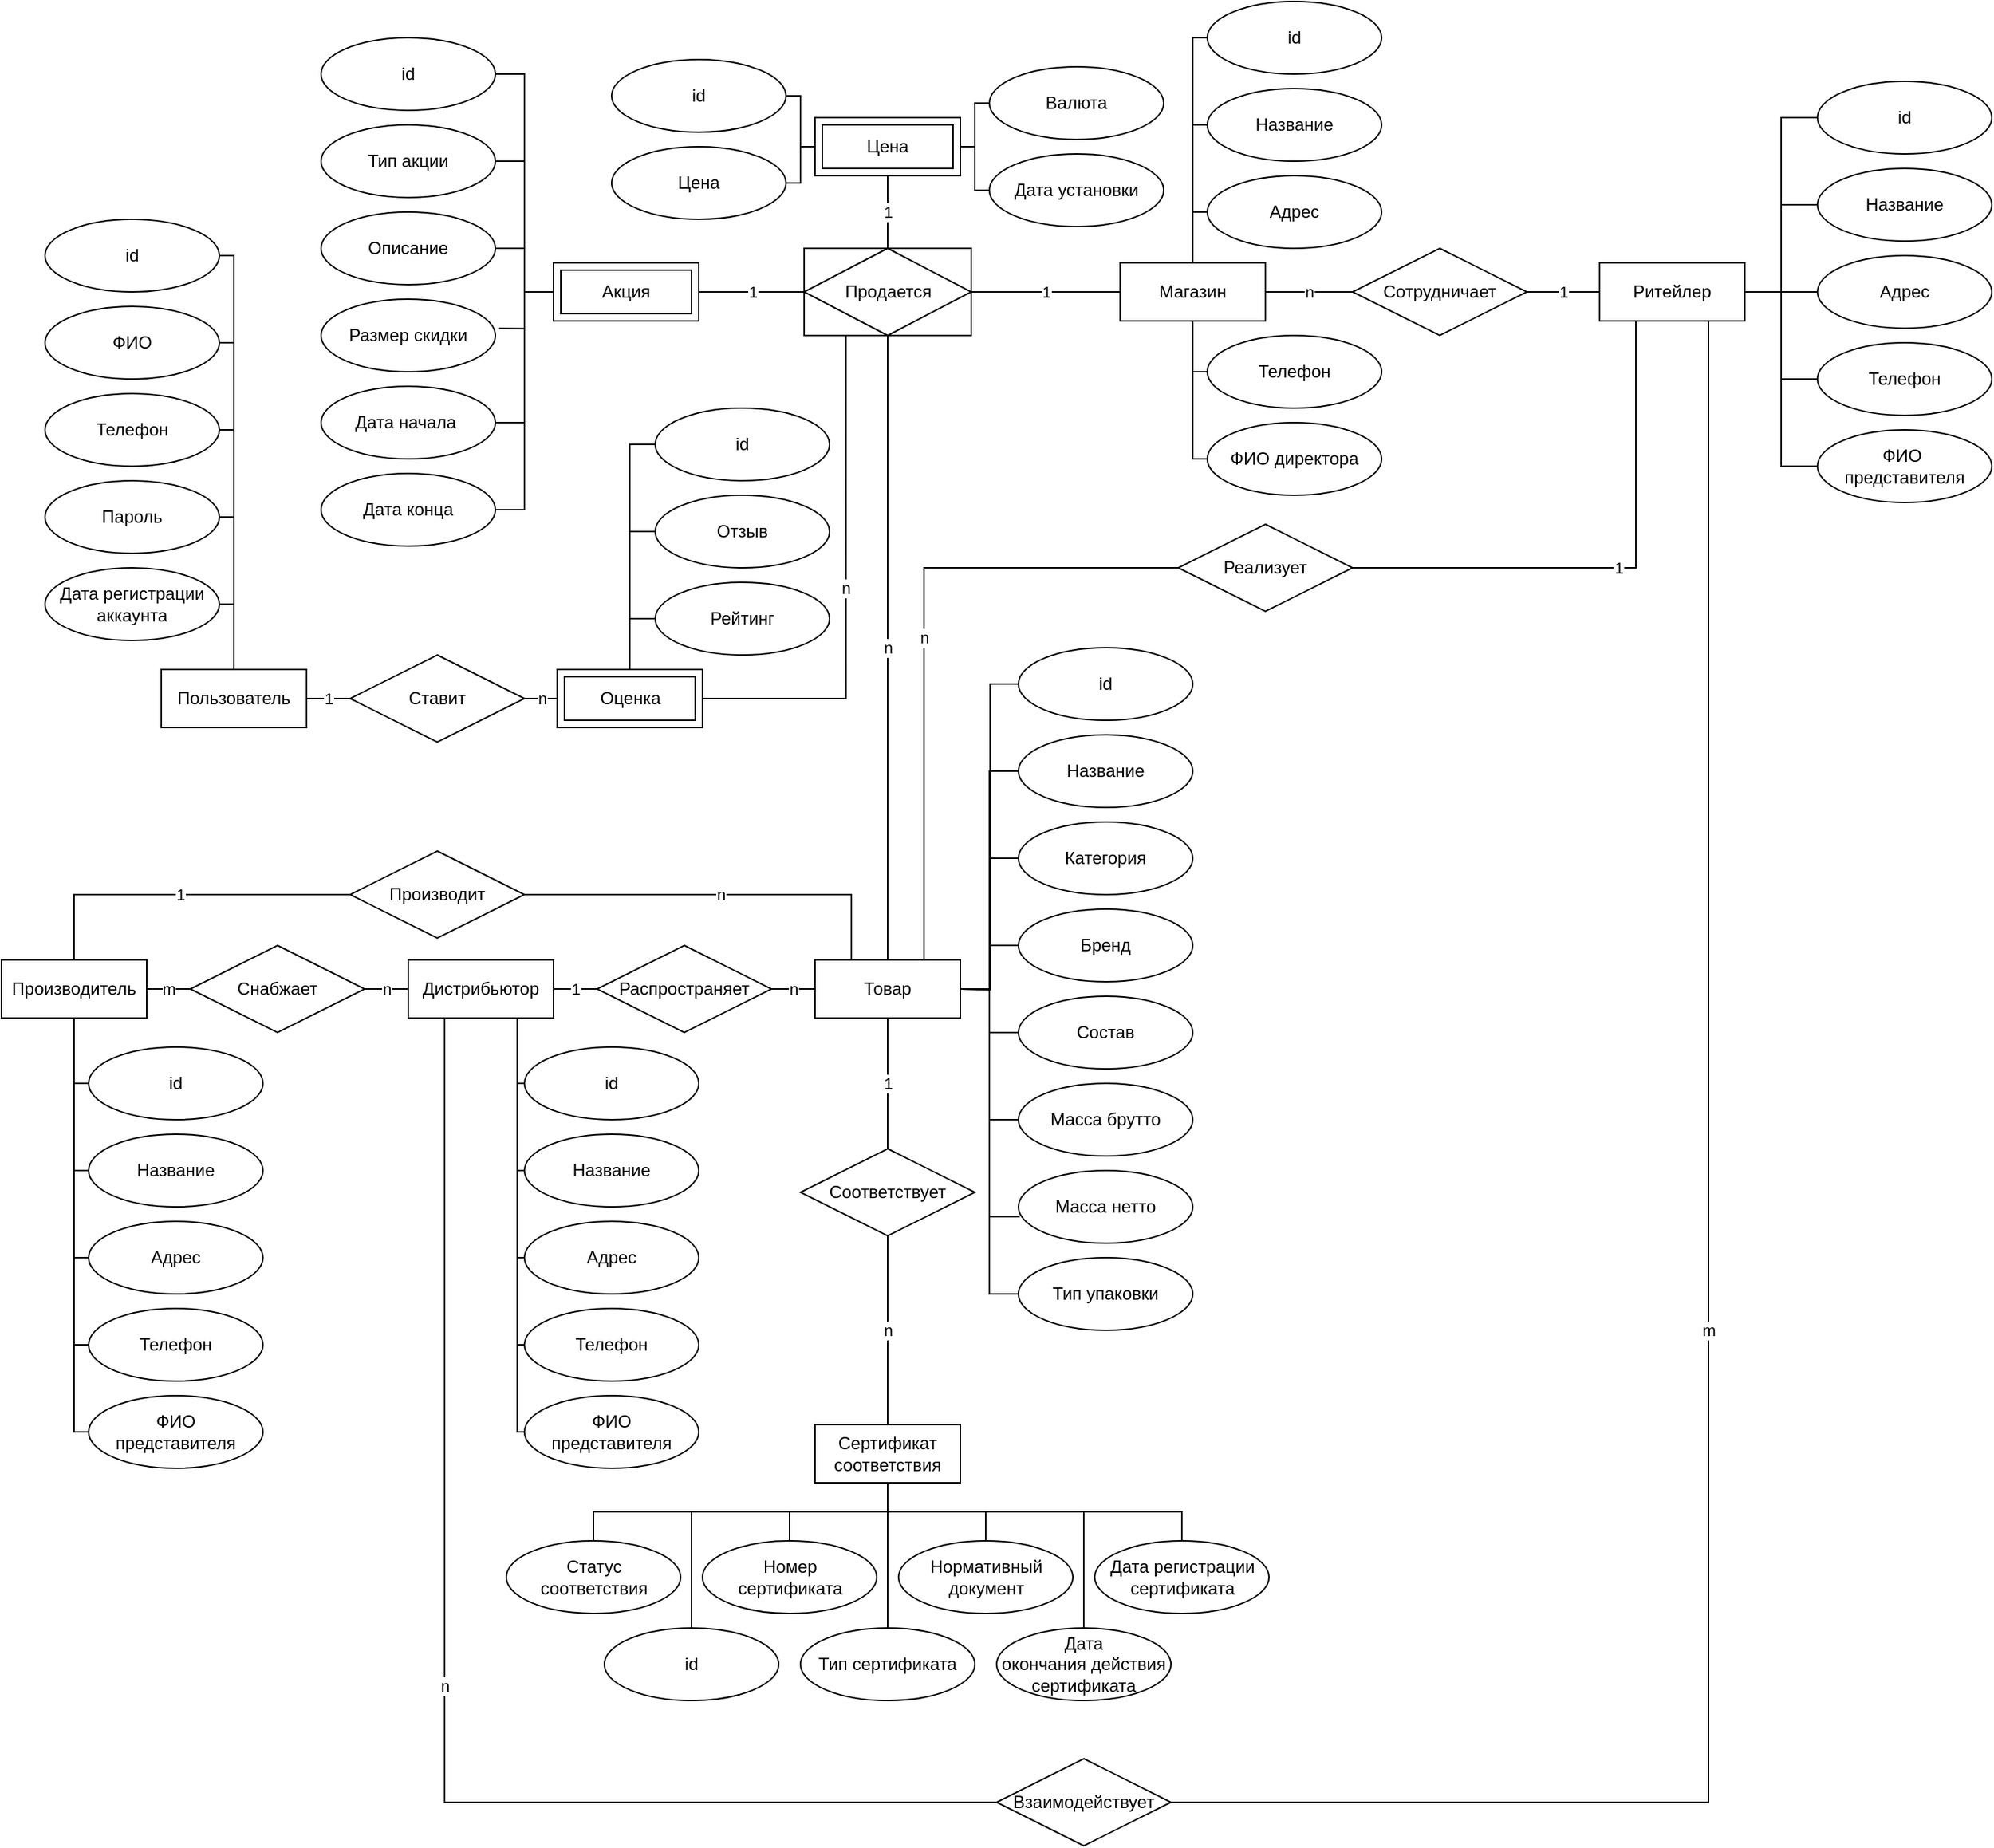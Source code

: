 <mxfile version="23.1.5" type="device">
  <diagram name="Page-1" id="Xc0k_2WqjBr9LDZd-4Mv">
    <mxGraphModel dx="2950" dy="2358" grid="1" gridSize="10" guides="1" tooltips="1" connect="1" arrows="1" fold="1" page="1" pageScale="1" pageWidth="850" pageHeight="1100" math="0" shadow="0">
      <root>
        <mxCell id="0" />
        <mxCell id="1" parent="0" />
        <mxCell id="ThCzuaVaVTet8O8Gb5Kg-1" value="Товар" style="whiteSpace=wrap;html=1;align=center;" parent="1" vertex="1">
          <mxGeometry x="370" y="440" width="100" height="40" as="geometry" />
        </mxCell>
        <mxCell id="ThCzuaVaVTet8O8Gb5Kg-20" value="Сертификат&lt;div&gt;соответствия&lt;/div&gt;" style="whiteSpace=wrap;html=1;align=center;" parent="1" vertex="1">
          <mxGeometry x="370" y="760" width="100" height="40" as="geometry" />
        </mxCell>
        <mxCell id="ThCzuaVaVTet8O8Gb5Kg-22" value="Соответствует" style="shape=rhombus;perimeter=rhombusPerimeter;whiteSpace=wrap;html=1;align=center;" parent="1" vertex="1">
          <mxGeometry x="360" y="570" width="120" height="60" as="geometry" />
        </mxCell>
        <mxCell id="ThCzuaVaVTet8O8Gb5Kg-24" value="1" style="endArrow=none;html=1;rounded=0;entryX=0.5;entryY=1;entryDx=0;entryDy=0;exitX=0.5;exitY=0;exitDx=0;exitDy=0;fontFamily=Helvetica;" parent="1" source="ThCzuaVaVTet8O8Gb5Kg-22" target="ThCzuaVaVTet8O8Gb5Kg-1" edge="1">
          <mxGeometry relative="1" as="geometry">
            <mxPoint x="290" y="490" as="sourcePoint" />
            <mxPoint x="450" y="490" as="targetPoint" />
          </mxGeometry>
        </mxCell>
        <mxCell id="ThCzuaVaVTet8O8Gb5Kg-25" value="n" style="endArrow=none;html=1;rounded=0;entryX=0.5;entryY=1;entryDx=0;entryDy=0;exitX=0.5;exitY=0;exitDx=0;exitDy=0;" parent="1" source="ThCzuaVaVTet8O8Gb5Kg-20" target="ThCzuaVaVTet8O8Gb5Kg-22" edge="1">
          <mxGeometry relative="1" as="geometry">
            <mxPoint x="420" y="620" as="sourcePoint" />
            <mxPoint x="430" y="510" as="targetPoint" />
          </mxGeometry>
        </mxCell>
        <mxCell id="ThCzuaVaVTet8O8Gb5Kg-28" value="id" style="ellipse;whiteSpace=wrap;html=1;align=center;" parent="1" vertex="1">
          <mxGeometry x="225" y="900" width="120" height="50" as="geometry" />
        </mxCell>
        <mxCell id="ThCzuaVaVTet8O8Gb5Kg-29" value="Тип сертификата" style="ellipse;whiteSpace=wrap;html=1;align=center;" parent="1" vertex="1">
          <mxGeometry x="360" y="900" width="120" height="50" as="geometry" />
        </mxCell>
        <mxCell id="ThCzuaVaVTet8O8Gb5Kg-30" value="Статус&lt;div&gt;соответствия&lt;/div&gt;" style="ellipse;whiteSpace=wrap;html=1;align=center;" parent="1" vertex="1">
          <mxGeometry x="157.5" y="840" width="120" height="50" as="geometry" />
        </mxCell>
        <mxCell id="ThCzuaVaVTet8O8Gb5Kg-31" value="Номер&lt;div&gt;сертификата&lt;/div&gt;" style="ellipse;whiteSpace=wrap;html=1;align=center;" parent="1" vertex="1">
          <mxGeometry x="292.5" y="840" width="120" height="50" as="geometry" />
        </mxCell>
        <mxCell id="ThCzuaVaVTet8O8Gb5Kg-32" value="Нормативный&lt;div&gt;документ&lt;/div&gt;" style="ellipse;whiteSpace=wrap;html=1;align=center;" parent="1" vertex="1">
          <mxGeometry x="427.5" y="840" width="120" height="50" as="geometry" />
        </mxCell>
        <mxCell id="ThCzuaVaVTet8O8Gb5Kg-33" value="Дата регистрации&lt;div&gt;сертификата&lt;/div&gt;" style="ellipse;whiteSpace=wrap;html=1;align=center;" parent="1" vertex="1">
          <mxGeometry x="562.5" y="840" width="120" height="50" as="geometry" />
        </mxCell>
        <mxCell id="ThCzuaVaVTet8O8Gb5Kg-34" value="Дата&lt;div&gt;окончания действия сертификата&lt;/div&gt;" style="ellipse;whiteSpace=wrap;html=1;align=center;" parent="1" vertex="1">
          <mxGeometry x="495" y="900" width="120" height="50" as="geometry" />
        </mxCell>
        <mxCell id="ThCzuaVaVTet8O8Gb5Kg-44" value="Дистрибьютор" style="whiteSpace=wrap;html=1;align=center;" parent="1" vertex="1">
          <mxGeometry x="90" y="440" width="100" height="40" as="geometry" />
        </mxCell>
        <mxCell id="ThCzuaVaVTet8O8Gb5Kg-45" value="Распространяет" style="shape=rhombus;perimeter=rhombusPerimeter;whiteSpace=wrap;html=1;align=center;" parent="1" vertex="1">
          <mxGeometry x="220" y="430" width="120" height="60" as="geometry" />
        </mxCell>
        <mxCell id="ThCzuaVaVTet8O8Gb5Kg-46" value="n" style="endArrow=none;html=1;rounded=0;entryX=0;entryY=0.5;entryDx=0;entryDy=0;exitX=1;exitY=0.5;exitDx=0;exitDy=0;" parent="1" source="ThCzuaVaVTet8O8Gb5Kg-45" target="ThCzuaVaVTet8O8Gb5Kg-1" edge="1">
          <mxGeometry relative="1" as="geometry">
            <mxPoint x="310" y="490" as="sourcePoint" />
            <mxPoint x="470" y="490" as="targetPoint" />
          </mxGeometry>
        </mxCell>
        <mxCell id="ThCzuaVaVTet8O8Gb5Kg-47" value="1" style="endArrow=none;html=1;rounded=0;entryX=1;entryY=0.5;entryDx=0;entryDy=0;exitX=0;exitY=0.5;exitDx=0;exitDy=0;" parent="1" source="ThCzuaVaVTet8O8Gb5Kg-45" target="ThCzuaVaVTet8O8Gb5Kg-44" edge="1">
          <mxGeometry x="-0.012" relative="1" as="geometry">
            <mxPoint x="310" y="490" as="sourcePoint" />
            <mxPoint x="470" y="490" as="targetPoint" />
            <mxPoint as="offset" />
          </mxGeometry>
        </mxCell>
        <mxCell id="ThCzuaVaVTet8O8Gb5Kg-57" value="Название" style="ellipse;whiteSpace=wrap;html=1;align=center;" parent="1" vertex="1">
          <mxGeometry x="510" y="285" width="120" height="50" as="geometry" />
        </mxCell>
        <mxCell id="ThCzuaVaVTet8O8Gb5Kg-59" value="id" style="ellipse;whiteSpace=wrap;html=1;align=center;" parent="1" vertex="1">
          <mxGeometry x="510" y="225" width="120" height="50" as="geometry" />
        </mxCell>
        <mxCell id="ThCzuaVaVTet8O8Gb5Kg-60" value="Тип упаковки" style="ellipse;whiteSpace=wrap;html=1;align=center;" parent="1" vertex="1">
          <mxGeometry x="510" y="645" width="120" height="50" as="geometry" />
        </mxCell>
        <mxCell id="ThCzuaVaVTet8O8Gb5Kg-61" value="Категория" style="ellipse;whiteSpace=wrap;html=1;align=center;" parent="1" vertex="1">
          <mxGeometry x="510" y="345" width="120" height="50" as="geometry" />
        </mxCell>
        <mxCell id="ThCzuaVaVTet8O8Gb5Kg-62" value="Бренд" style="ellipse;whiteSpace=wrap;html=1;align=center;" parent="1" vertex="1">
          <mxGeometry x="510" y="405" width="120" height="50" as="geometry" />
        </mxCell>
        <mxCell id="ThCzuaVaVTet8O8Gb5Kg-64" value="Состав" style="ellipse;whiteSpace=wrap;html=1;align=center;" parent="1" vertex="1">
          <mxGeometry x="510" y="465" width="120" height="50" as="geometry" />
        </mxCell>
        <mxCell id="ThCzuaVaVTet8O8Gb5Kg-65" value="Масса брутто" style="ellipse;whiteSpace=wrap;html=1;align=center;" parent="1" vertex="1">
          <mxGeometry x="510" y="525" width="120" height="50" as="geometry" />
        </mxCell>
        <mxCell id="ThCzuaVaVTet8O8Gb5Kg-66" value="Масса нетто" style="ellipse;whiteSpace=wrap;html=1;align=center;" parent="1" vertex="1">
          <mxGeometry x="510" y="585" width="120" height="50" as="geometry" />
        </mxCell>
        <mxCell id="ThCzuaVaVTet8O8Gb5Kg-68" value="" style="endArrow=none;html=1;rounded=0;entryX=0;entryY=0.5;entryDx=0;entryDy=0;exitX=1;exitY=0.5;exitDx=0;exitDy=0;edgeStyle=orthogonalEdgeStyle;" parent="1" source="ThCzuaVaVTet8O8Gb5Kg-1" target="ThCzuaVaVTet8O8Gb5Kg-60" edge="1">
          <mxGeometry relative="1" as="geometry">
            <mxPoint x="240" y="670" as="sourcePoint" />
            <mxPoint x="400" y="670" as="targetPoint" />
          </mxGeometry>
        </mxCell>
        <mxCell id="ThCzuaVaVTet8O8Gb5Kg-69" value="" style="endArrow=none;html=1;rounded=0;entryX=0.007;entryY=0.636;entryDx=0;entryDy=0;exitX=1;exitY=0.5;exitDx=0;exitDy=0;entryPerimeter=0;edgeStyle=orthogonalEdgeStyle;" parent="1" source="ThCzuaVaVTet8O8Gb5Kg-1" target="ThCzuaVaVTet8O8Gb5Kg-66" edge="1">
          <mxGeometry relative="1" as="geometry">
            <mxPoint x="480" y="470" as="sourcePoint" />
            <mxPoint x="520" y="710" as="targetPoint" />
          </mxGeometry>
        </mxCell>
        <mxCell id="ThCzuaVaVTet8O8Gb5Kg-70" value="" style="endArrow=none;html=1;rounded=0;entryX=0;entryY=0.5;entryDx=0;entryDy=0;exitX=1;exitY=0.5;exitDx=0;exitDy=0;edgeStyle=orthogonalEdgeStyle;" parent="1" source="ThCzuaVaVTet8O8Gb5Kg-1" target="ThCzuaVaVTet8O8Gb5Kg-65" edge="1">
          <mxGeometry relative="1" as="geometry">
            <mxPoint x="480" y="470" as="sourcePoint" />
            <mxPoint x="521" y="657" as="targetPoint" />
          </mxGeometry>
        </mxCell>
        <mxCell id="ThCzuaVaVTet8O8Gb5Kg-71" value="" style="endArrow=none;html=1;rounded=0;entryX=0;entryY=0.5;entryDx=0;entryDy=0;exitX=1;exitY=0.5;exitDx=0;exitDy=0;edgeStyle=orthogonalEdgeStyle;" parent="1" source="ThCzuaVaVTet8O8Gb5Kg-1" target="ThCzuaVaVTet8O8Gb5Kg-64" edge="1">
          <mxGeometry relative="1" as="geometry">
            <mxPoint x="480" y="470" as="sourcePoint" />
            <mxPoint x="520" y="590" as="targetPoint" />
          </mxGeometry>
        </mxCell>
        <mxCell id="ThCzuaVaVTet8O8Gb5Kg-73" value="" style="endArrow=none;html=1;rounded=0;entryX=0;entryY=0.5;entryDx=0;entryDy=0;exitX=1;exitY=0.5;exitDx=0;exitDy=0;edgeStyle=orthogonalEdgeStyle;" parent="1" source="ThCzuaVaVTet8O8Gb5Kg-1" target="ThCzuaVaVTet8O8Gb5Kg-62" edge="1">
          <mxGeometry relative="1" as="geometry">
            <mxPoint x="480" y="470" as="sourcePoint" />
            <mxPoint x="520" y="470" as="targetPoint" />
          </mxGeometry>
        </mxCell>
        <mxCell id="ThCzuaVaVTet8O8Gb5Kg-74" value="" style="endArrow=none;html=1;rounded=0;entryX=0;entryY=0.5;entryDx=0;entryDy=0;edgeStyle=orthogonalEdgeStyle;" parent="1" target="ThCzuaVaVTet8O8Gb5Kg-61" edge="1">
          <mxGeometry relative="1" as="geometry">
            <mxPoint x="470" y="460" as="sourcePoint" />
            <mxPoint x="520" y="410" as="targetPoint" />
          </mxGeometry>
        </mxCell>
        <mxCell id="ThCzuaVaVTet8O8Gb5Kg-75" value="" style="endArrow=none;html=1;rounded=0;entryX=0;entryY=0.5;entryDx=0;entryDy=0;exitX=1;exitY=0.5;exitDx=0;exitDy=0;edgeStyle=orthogonalEdgeStyle;" parent="1" source="ThCzuaVaVTet8O8Gb5Kg-1" target="ThCzuaVaVTet8O8Gb5Kg-57" edge="1">
          <mxGeometry relative="1" as="geometry">
            <mxPoint x="480" y="470" as="sourcePoint" />
            <mxPoint x="520" y="350" as="targetPoint" />
          </mxGeometry>
        </mxCell>
        <mxCell id="ThCzuaVaVTet8O8Gb5Kg-76" value="" style="endArrow=none;html=1;rounded=0;entryX=0;entryY=0.5;entryDx=0;entryDy=0;edgeStyle=orthogonalEdgeStyle;" parent="1" target="ThCzuaVaVTet8O8Gb5Kg-59" edge="1">
          <mxGeometry relative="1" as="geometry">
            <mxPoint x="470" y="460" as="sourcePoint" />
            <mxPoint x="530" y="360" as="targetPoint" />
          </mxGeometry>
        </mxCell>
        <mxCell id="ThCzuaVaVTet8O8Gb5Kg-77" value="Название" style="ellipse;whiteSpace=wrap;html=1;align=center;" parent="1" vertex="1">
          <mxGeometry x="170" y="560" width="120" height="50" as="geometry" />
        </mxCell>
        <mxCell id="ThCzuaVaVTet8O8Gb5Kg-78" value="id" style="ellipse;whiteSpace=wrap;html=1;align=center;" parent="1" vertex="1">
          <mxGeometry x="170" y="500" width="120" height="50" as="geometry" />
        </mxCell>
        <mxCell id="ThCzuaVaVTet8O8Gb5Kg-79" value="Адрес" style="ellipse;whiteSpace=wrap;html=1;align=center;" parent="1" vertex="1">
          <mxGeometry x="170" y="620" width="120" height="50" as="geometry" />
        </mxCell>
        <mxCell id="ThCzuaVaVTet8O8Gb5Kg-80" value="Телефон" style="ellipse;whiteSpace=wrap;html=1;align=center;" parent="1" vertex="1">
          <mxGeometry x="170" y="680" width="120" height="50" as="geometry" />
        </mxCell>
        <mxCell id="ThCzuaVaVTet8O8Gb5Kg-85" value="Производитель" style="whiteSpace=wrap;html=1;align=center;" parent="1" vertex="1">
          <mxGeometry x="-190" y="440" width="100" height="40" as="geometry" />
        </mxCell>
        <mxCell id="ThCzuaVaVTet8O8Gb5Kg-86" value="Снабжает" style="shape=rhombus;perimeter=rhombusPerimeter;whiteSpace=wrap;html=1;align=center;" parent="1" vertex="1">
          <mxGeometry x="-60" y="430" width="120" height="60" as="geometry" />
        </mxCell>
        <mxCell id="ThCzuaVaVTet8O8Gb5Kg-87" value="n" style="endArrow=none;html=1;rounded=0;exitX=0;exitY=0.5;exitDx=0;exitDy=0;entryX=1;entryY=0.5;entryDx=0;entryDy=0;" parent="1" source="ThCzuaVaVTet8O8Gb5Kg-44" target="ThCzuaVaVTet8O8Gb5Kg-86" edge="1">
          <mxGeometry relative="1" as="geometry">
            <mxPoint x="230" y="520" as="sourcePoint" />
            <mxPoint x="390" y="520" as="targetPoint" />
          </mxGeometry>
        </mxCell>
        <mxCell id="ThCzuaVaVTet8O8Gb5Kg-88" value="m" style="endArrow=none;html=1;rounded=0;exitX=0;exitY=0.5;exitDx=0;exitDy=0;entryX=1;entryY=0.5;entryDx=0;entryDy=0;" parent="1" source="ThCzuaVaVTet8O8Gb5Kg-86" target="ThCzuaVaVTet8O8Gb5Kg-85" edge="1">
          <mxGeometry relative="1" as="geometry">
            <mxPoint x="230" y="520" as="sourcePoint" />
            <mxPoint x="390" y="520" as="targetPoint" />
          </mxGeometry>
        </mxCell>
        <mxCell id="ThCzuaVaVTet8O8Gb5Kg-89" value="Производит" style="shape=rhombus;perimeter=rhombusPerimeter;whiteSpace=wrap;html=1;align=center;" parent="1" vertex="1">
          <mxGeometry x="50" y="365" width="120" height="60" as="geometry" />
        </mxCell>
        <mxCell id="ThCzuaVaVTet8O8Gb5Kg-90" value="1" style="endArrow=none;html=1;rounded=0;entryX=0;entryY=0.5;entryDx=0;entryDy=0;exitX=0.5;exitY=0;exitDx=0;exitDy=0;" parent="1" source="ThCzuaVaVTet8O8Gb5Kg-85" target="ThCzuaVaVTet8O8Gb5Kg-89" edge="1">
          <mxGeometry relative="1" as="geometry">
            <mxPoint x="-140" y="440" as="sourcePoint" />
            <mxPoint x="90" y="505" as="targetPoint" />
            <Array as="points">
              <mxPoint x="-140" y="395" />
            </Array>
          </mxGeometry>
        </mxCell>
        <mxCell id="ThCzuaVaVTet8O8Gb5Kg-91" value="n" style="endArrow=none;html=1;rounded=0;exitX=1;exitY=0.5;exitDx=0;exitDy=0;edgeStyle=orthogonalEdgeStyle;entryX=0.25;entryY=0;entryDx=0;entryDy=0;" parent="1" source="ThCzuaVaVTet8O8Gb5Kg-89" target="ThCzuaVaVTet8O8Gb5Kg-1" edge="1">
          <mxGeometry relative="1" as="geometry">
            <mxPoint x="-70" y="505" as="sourcePoint" />
            <mxPoint x="370" y="455" as="targetPoint" />
          </mxGeometry>
        </mxCell>
        <mxCell id="ThCzuaVaVTet8O8Gb5Kg-104" value="Название" style="ellipse;whiteSpace=wrap;html=1;align=center;" parent="1" vertex="1">
          <mxGeometry x="-130" y="560" width="120" height="50" as="geometry" />
        </mxCell>
        <mxCell id="ThCzuaVaVTet8O8Gb5Kg-105" value="id" style="ellipse;whiteSpace=wrap;html=1;align=center;" parent="1" vertex="1">
          <mxGeometry x="-130" y="500" width="120" height="50" as="geometry" />
        </mxCell>
        <mxCell id="ThCzuaVaVTet8O8Gb5Kg-106" value="Адрес" style="ellipse;whiteSpace=wrap;html=1;align=center;" parent="1" vertex="1">
          <mxGeometry x="-130" y="620" width="120" height="50" as="geometry" />
        </mxCell>
        <mxCell id="ThCzuaVaVTet8O8Gb5Kg-107" value="ФИО&lt;br&gt;представителя" style="ellipse;whiteSpace=wrap;html=1;align=center;" parent="1" vertex="1">
          <mxGeometry x="-130" y="740" width="120" height="50" as="geometry" />
        </mxCell>
        <mxCell id="ThCzuaVaVTet8O8Gb5Kg-108" value="" style="endArrow=none;html=1;rounded=0;exitX=0.5;exitY=1;exitDx=0;exitDy=0;entryX=0;entryY=0.5;entryDx=0;entryDy=0;edgeStyle=orthogonalEdgeStyle;" parent="1" source="ThCzuaVaVTet8O8Gb5Kg-85" target="ThCzuaVaVTet8O8Gb5Kg-107" edge="1">
          <mxGeometry relative="1" as="geometry">
            <mxPoint x="70" y="530" as="sourcePoint" />
            <mxPoint x="230" y="530" as="targetPoint" />
          </mxGeometry>
        </mxCell>
        <mxCell id="ThCzuaVaVTet8O8Gb5Kg-109" value="" style="endArrow=none;html=1;rounded=0;exitX=0.5;exitY=1;exitDx=0;exitDy=0;entryX=0;entryY=0.5;entryDx=0;entryDy=0;edgeStyle=orthogonalEdgeStyle;" parent="1" source="ThCzuaVaVTet8O8Gb5Kg-85" target="ThCzuaVaVTet8O8Gb5Kg-106" edge="1">
          <mxGeometry relative="1" as="geometry">
            <mxPoint x="-130" y="490" as="sourcePoint" />
            <mxPoint x="-120" y="715" as="targetPoint" />
          </mxGeometry>
        </mxCell>
        <mxCell id="ThCzuaVaVTet8O8Gb5Kg-110" value="" style="endArrow=none;html=1;rounded=0;exitX=0.5;exitY=1;exitDx=0;exitDy=0;entryX=0;entryY=0.5;entryDx=0;entryDy=0;edgeStyle=orthogonalEdgeStyle;" parent="1" source="ThCzuaVaVTet8O8Gb5Kg-85" target="ThCzuaVaVTet8O8Gb5Kg-104" edge="1">
          <mxGeometry relative="1" as="geometry">
            <mxPoint x="-120" y="500" as="sourcePoint" />
            <mxPoint x="-110" y="725" as="targetPoint" />
          </mxGeometry>
        </mxCell>
        <mxCell id="ThCzuaVaVTet8O8Gb5Kg-111" value="" style="endArrow=none;html=1;rounded=0;exitX=0.5;exitY=1;exitDx=0;exitDy=0;entryX=0;entryY=0.5;entryDx=0;entryDy=0;edgeStyle=orthogonalEdgeStyle;" parent="1" source="ThCzuaVaVTet8O8Gb5Kg-85" target="ThCzuaVaVTet8O8Gb5Kg-105" edge="1">
          <mxGeometry relative="1" as="geometry">
            <mxPoint x="-130" y="490" as="sourcePoint" />
            <mxPoint x="-120" y="595" as="targetPoint" />
          </mxGeometry>
        </mxCell>
        <mxCell id="ThCzuaVaVTet8O8Gb5Kg-112" value="Телефон" style="ellipse;whiteSpace=wrap;html=1;align=center;" parent="1" vertex="1">
          <mxGeometry x="-130" y="680" width="120" height="50" as="geometry" />
        </mxCell>
        <mxCell id="ThCzuaVaVTet8O8Gb5Kg-113" value="" style="endArrow=none;html=1;rounded=0;exitX=0.5;exitY=1;exitDx=0;exitDy=0;entryX=0;entryY=0.5;entryDx=0;entryDy=0;edgeStyle=orthogonalEdgeStyle;" parent="1" source="ThCzuaVaVTet8O8Gb5Kg-85" target="ThCzuaVaVTet8O8Gb5Kg-112" edge="1">
          <mxGeometry relative="1" as="geometry">
            <mxPoint x="40" y="710" as="sourcePoint" />
            <mxPoint x="200" y="710" as="targetPoint" />
          </mxGeometry>
        </mxCell>
        <mxCell id="ThCzuaVaVTet8O8Gb5Kg-115" value="n" style="endArrow=none;html=1;rounded=0;entryX=0.5;entryY=1;entryDx=0;entryDy=0;exitX=0.5;exitY=0;exitDx=0;exitDy=0;" parent="1" source="ThCzuaVaVTet8O8Gb5Kg-1" target="BRcS9xBxcW6RMTZwL3q5-1" edge="1">
          <mxGeometry relative="1" as="geometry">
            <mxPoint x="240" y="440" as="sourcePoint" />
            <mxPoint x="420" y="10" as="targetPoint" />
          </mxGeometry>
        </mxCell>
        <mxCell id="ThCzuaVaVTet8O8Gb5Kg-116" value="&lt;div&gt;Цена&lt;/div&gt;" style="shape=ext;margin=3;double=1;whiteSpace=wrap;html=1;align=center;" parent="1" vertex="1">
          <mxGeometry x="370" y="-140" width="100" height="40" as="geometry" />
        </mxCell>
        <mxCell id="ThCzuaVaVTet8O8Gb5Kg-117" value="Магазин" style="whiteSpace=wrap;html=1;align=center;" parent="1" vertex="1">
          <mxGeometry x="580" y="-40" width="100" height="40" as="geometry" />
        </mxCell>
        <mxCell id="ThCzuaVaVTet8O8Gb5Kg-118" value="1" style="endArrow=none;html=1;rounded=0;entryX=0;entryY=0.5;entryDx=0;entryDy=0;exitX=1;exitY=0.5;exitDx=0;exitDy=0;" parent="1" source="BRcS9xBxcW6RMTZwL3q5-1" target="ThCzuaVaVTet8O8Gb5Kg-117" edge="1">
          <mxGeometry relative="1" as="geometry">
            <mxPoint x="480" y="-20" as="sourcePoint" />
            <mxPoint x="500" y="-140" as="targetPoint" />
          </mxGeometry>
        </mxCell>
        <mxCell id="ThCzuaVaVTet8O8Gb5Kg-122" value="Телефон" style="ellipse;whiteSpace=wrap;html=1;align=center;" parent="1" vertex="1">
          <mxGeometry x="640" y="10" width="120" height="50" as="geometry" />
        </mxCell>
        <mxCell id="ThCzuaVaVTet8O8Gb5Kg-123" value="ФИО директора" style="ellipse;whiteSpace=wrap;html=1;align=center;" parent="1" vertex="1">
          <mxGeometry x="640" y="70" width="120" height="50" as="geometry" />
        </mxCell>
        <mxCell id="ThCzuaVaVTet8O8Gb5Kg-129" value="Дата установки" style="ellipse;whiteSpace=wrap;html=1;align=center;" parent="1" vertex="1">
          <mxGeometry x="490" y="-115" width="120" height="50" as="geometry" />
        </mxCell>
        <mxCell id="ThCzuaVaVTet8O8Gb5Kg-130" value="Валюта" style="ellipse;whiteSpace=wrap;html=1;align=center;" parent="1" vertex="1">
          <mxGeometry x="490" y="-175" width="120" height="50" as="geometry" />
        </mxCell>
        <mxCell id="ThCzuaVaVTet8O8Gb5Kg-131" value="" style="endArrow=none;html=1;rounded=0;entryX=0;entryY=0.5;entryDx=0;entryDy=0;exitX=1;exitY=0.5;exitDx=0;exitDy=0;edgeStyle=orthogonalEdgeStyle;" parent="1" source="ThCzuaVaVTet8O8Gb5Kg-116" target="ThCzuaVaVTet8O8Gb5Kg-130" edge="1">
          <mxGeometry relative="1" as="geometry">
            <mxPoint x="280" y="240" as="sourcePoint" />
            <mxPoint x="440" y="240" as="targetPoint" />
          </mxGeometry>
        </mxCell>
        <mxCell id="ThCzuaVaVTet8O8Gb5Kg-132" value="" style="endArrow=none;html=1;rounded=0;entryX=0;entryY=0.5;entryDx=0;entryDy=0;exitX=1;exitY=0.5;exitDx=0;exitDy=0;edgeStyle=orthogonalEdgeStyle;" parent="1" source="ThCzuaVaVTet8O8Gb5Kg-116" target="ThCzuaVaVTet8O8Gb5Kg-129" edge="1">
          <mxGeometry relative="1" as="geometry">
            <mxPoint x="270" y="130" as="sourcePoint" />
            <mxPoint x="430" y="130" as="targetPoint" />
          </mxGeometry>
        </mxCell>
        <mxCell id="ThCzuaVaVTet8O8Gb5Kg-133" value="Цена" style="ellipse;whiteSpace=wrap;html=1;align=center;" parent="1" vertex="1">
          <mxGeometry x="230" y="-120" width="120" height="50" as="geometry" />
        </mxCell>
        <mxCell id="ThCzuaVaVTet8O8Gb5Kg-134" value="id" style="ellipse;whiteSpace=wrap;html=1;align=center;" parent="1" vertex="1">
          <mxGeometry x="230" y="-180" width="120" height="50" as="geometry" />
        </mxCell>
        <mxCell id="ThCzuaVaVTet8O8Gb5Kg-137" value="" style="endArrow=none;html=1;rounded=0;entryX=1;entryY=0.5;entryDx=0;entryDy=0;exitX=0;exitY=0.5;exitDx=0;exitDy=0;edgeStyle=orthogonalEdgeStyle;" parent="1" source="ThCzuaVaVTet8O8Gb5Kg-116" target="ThCzuaVaVTet8O8Gb5Kg-134" edge="1">
          <mxGeometry relative="1" as="geometry">
            <mxPoint x="270" y="130" as="sourcePoint" />
            <mxPoint x="430" y="130" as="targetPoint" />
          </mxGeometry>
        </mxCell>
        <mxCell id="ThCzuaVaVTet8O8Gb5Kg-138" value="" style="endArrow=none;html=1;rounded=0;entryX=0;entryY=0.5;entryDx=0;entryDy=0;exitX=1;exitY=0.5;exitDx=0;exitDy=0;edgeStyle=orthogonalEdgeStyle;" parent="1" source="ThCzuaVaVTet8O8Gb5Kg-133" target="ThCzuaVaVTet8O8Gb5Kg-116" edge="1">
          <mxGeometry relative="1" as="geometry">
            <mxPoint x="270" y="130" as="sourcePoint" />
            <mxPoint x="430" y="130" as="targetPoint" />
          </mxGeometry>
        </mxCell>
        <mxCell id="ThCzuaVaVTet8O8Gb5Kg-139" value="1" style="endArrow=none;html=1;rounded=0;entryX=0.5;entryY=1;entryDx=0;entryDy=0;exitX=0.5;exitY=0;exitDx=0;exitDy=0;" parent="1" source="BRcS9xBxcW6RMTZwL3q5-1" target="ThCzuaVaVTet8O8Gb5Kg-116" edge="1">
          <mxGeometry relative="1" as="geometry">
            <mxPoint x="420" y="-50" as="sourcePoint" />
            <mxPoint x="430" y="240" as="targetPoint" />
          </mxGeometry>
        </mxCell>
        <mxCell id="ThCzuaVaVTet8O8Gb5Kg-140" value="&lt;div&gt;Акция&lt;/div&gt;" style="shape=ext;margin=3;double=1;whiteSpace=wrap;html=1;align=center;" parent="1" vertex="1">
          <mxGeometry x="190" y="-40" width="100" height="40" as="geometry" />
        </mxCell>
        <mxCell id="ThCzuaVaVTet8O8Gb5Kg-141" value="1" style="endArrow=none;html=1;rounded=0;entryX=0;entryY=0.5;entryDx=0;entryDy=0;exitX=1;exitY=0.5;exitDx=0;exitDy=0;" parent="1" source="ThCzuaVaVTet8O8Gb5Kg-140" target="BRcS9xBxcW6RMTZwL3q5-1" edge="1">
          <mxGeometry relative="1" as="geometry">
            <mxPoint x="-10" y="-20" as="sourcePoint" />
            <mxPoint x="360" y="-20" as="targetPoint" />
          </mxGeometry>
        </mxCell>
        <mxCell id="ThCzuaVaVTet8O8Gb5Kg-143" value="Тип акции" style="ellipse;whiteSpace=wrap;html=1;align=center;" parent="1" vertex="1">
          <mxGeometry x="30" y="-135" width="120" height="50" as="geometry" />
        </mxCell>
        <mxCell id="ThCzuaVaVTet8O8Gb5Kg-144" value="id" style="ellipse;whiteSpace=wrap;html=1;align=center;" parent="1" vertex="1">
          <mxGeometry x="30" y="-195" width="120" height="50" as="geometry" />
        </mxCell>
        <mxCell id="ThCzuaVaVTet8O8Gb5Kg-145" value="Описание" style="ellipse;whiteSpace=wrap;html=1;align=center;" parent="1" vertex="1">
          <mxGeometry x="30" y="-75" width="120" height="50" as="geometry" />
        </mxCell>
        <mxCell id="ThCzuaVaVTet8O8Gb5Kg-146" value="Размер скидки" style="ellipse;whiteSpace=wrap;html=1;align=center;" parent="1" vertex="1">
          <mxGeometry x="30" y="-15" width="120" height="50" as="geometry" />
        </mxCell>
        <mxCell id="ThCzuaVaVTet8O8Gb5Kg-147" value="Дата начала&amp;nbsp;" style="ellipse;whiteSpace=wrap;html=1;align=center;" parent="1" vertex="1">
          <mxGeometry x="30" y="45" width="120" height="50" as="geometry" />
        </mxCell>
        <mxCell id="ThCzuaVaVTet8O8Gb5Kg-148" value="Дата конца" style="ellipse;whiteSpace=wrap;html=1;align=center;" parent="1" vertex="1">
          <mxGeometry x="30" y="105" width="120" height="50" as="geometry" />
        </mxCell>
        <mxCell id="ThCzuaVaVTet8O8Gb5Kg-149" value="" style="endArrow=none;html=1;rounded=0;entryX=0.5;entryY=1;entryDx=0;entryDy=0;exitX=0;exitY=0.5;exitDx=0;exitDy=0;edgeStyle=orthogonalEdgeStyle;" parent="1" source="ThCzuaVaVTet8O8Gb5Kg-123" target="ThCzuaVaVTet8O8Gb5Kg-117" edge="1">
          <mxGeometry relative="1" as="geometry">
            <mxPoint x="60" y="70" as="sourcePoint" />
            <mxPoint x="220" y="70" as="targetPoint" />
            <Array as="points">
              <mxPoint x="630" y="95" />
            </Array>
          </mxGeometry>
        </mxCell>
        <mxCell id="ThCzuaVaVTet8O8Gb5Kg-154" value="" style="endArrow=none;html=1;rounded=0;entryX=0.5;entryY=1;entryDx=0;entryDy=0;exitX=0;exitY=0.5;exitDx=0;exitDy=0;edgeStyle=orthogonalEdgeStyle;" parent="1" source="ThCzuaVaVTet8O8Gb5Kg-122" target="ThCzuaVaVTet8O8Gb5Kg-117" edge="1">
          <mxGeometry relative="1" as="geometry">
            <mxPoint x="400" y="100" as="sourcePoint" />
            <mxPoint x="560" y="100" as="targetPoint" />
          </mxGeometry>
        </mxCell>
        <mxCell id="ThCzuaVaVTet8O8Gb5Kg-155" value="Название" style="ellipse;whiteSpace=wrap;html=1;align=center;" parent="1" vertex="1">
          <mxGeometry x="640" y="-160" width="120" height="50" as="geometry" />
        </mxCell>
        <mxCell id="ThCzuaVaVTet8O8Gb5Kg-156" value="id" style="ellipse;whiteSpace=wrap;html=1;align=center;" parent="1" vertex="1">
          <mxGeometry x="640" y="-220" width="120" height="50" as="geometry" />
        </mxCell>
        <mxCell id="ThCzuaVaVTet8O8Gb5Kg-157" value="Адрес" style="ellipse;whiteSpace=wrap;html=1;align=center;" parent="1" vertex="1">
          <mxGeometry x="640" y="-100" width="120" height="50" as="geometry" />
        </mxCell>
        <mxCell id="ThCzuaVaVTet8O8Gb5Kg-158" value="" style="endArrow=none;html=1;rounded=0;entryX=0.5;entryY=0;entryDx=0;entryDy=0;exitX=0;exitY=0.5;exitDx=0;exitDy=0;edgeStyle=orthogonalEdgeStyle;" parent="1" source="ThCzuaVaVTet8O8Gb5Kg-157" target="ThCzuaVaVTet8O8Gb5Kg-117" edge="1">
          <mxGeometry relative="1" as="geometry">
            <mxPoint x="380" y="140" as="sourcePoint" />
            <mxPoint x="540" y="140" as="targetPoint" />
          </mxGeometry>
        </mxCell>
        <mxCell id="ThCzuaVaVTet8O8Gb5Kg-159" value="" style="endArrow=none;html=1;rounded=0;entryX=0;entryY=0.5;entryDx=0;entryDy=0;exitX=0.5;exitY=0;exitDx=0;exitDy=0;edgeStyle=orthogonalEdgeStyle;" parent="1" source="ThCzuaVaVTet8O8Gb5Kg-117" target="ThCzuaVaVTet8O8Gb5Kg-155" edge="1">
          <mxGeometry relative="1" as="geometry">
            <mxPoint x="470" y="100" as="sourcePoint" />
            <mxPoint x="630" y="100" as="targetPoint" />
          </mxGeometry>
        </mxCell>
        <mxCell id="ThCzuaVaVTet8O8Gb5Kg-160" value="" style="endArrow=none;html=1;rounded=0;entryX=0;entryY=0.5;entryDx=0;entryDy=0;exitX=0.5;exitY=0;exitDx=0;exitDy=0;edgeStyle=orthogonalEdgeStyle;" parent="1" source="ThCzuaVaVTet8O8Gb5Kg-117" target="ThCzuaVaVTet8O8Gb5Kg-156" edge="1">
          <mxGeometry relative="1" as="geometry">
            <mxPoint x="420" y="50" as="sourcePoint" />
            <mxPoint x="580" y="50" as="targetPoint" />
          </mxGeometry>
        </mxCell>
        <mxCell id="ThCzuaVaVTet8O8Gb5Kg-161" value="Ритейлер" style="whiteSpace=wrap;html=1;align=center;" parent="1" vertex="1">
          <mxGeometry x="910" y="-40" width="100" height="40" as="geometry" />
        </mxCell>
        <mxCell id="ThCzuaVaVTet8O8Gb5Kg-162" value="Сотрудничает" style="shape=rhombus;perimeter=rhombusPerimeter;whiteSpace=wrap;html=1;align=center;" parent="1" vertex="1">
          <mxGeometry x="740" y="-50" width="120" height="60" as="geometry" />
        </mxCell>
        <mxCell id="ThCzuaVaVTet8O8Gb5Kg-163" value="n" style="endArrow=none;html=1;rounded=0;entryX=1;entryY=0.5;entryDx=0;entryDy=0;exitX=0;exitY=0.5;exitDx=0;exitDy=0;" parent="1" source="ThCzuaVaVTet8O8Gb5Kg-162" target="ThCzuaVaVTet8O8Gb5Kg-117" edge="1">
          <mxGeometry relative="1" as="geometry">
            <mxPoint x="500" y="-50" as="sourcePoint" />
            <mxPoint x="660" y="-50" as="targetPoint" />
          </mxGeometry>
        </mxCell>
        <mxCell id="ThCzuaVaVTet8O8Gb5Kg-164" value="1" style="endArrow=none;html=1;rounded=0;entryX=1;entryY=0.5;entryDx=0;entryDy=0;exitX=0;exitY=0.5;exitDx=0;exitDy=0;" parent="1" source="ThCzuaVaVTet8O8Gb5Kg-161" target="ThCzuaVaVTet8O8Gb5Kg-162" edge="1">
          <mxGeometry relative="1" as="geometry">
            <mxPoint x="500" y="-50" as="sourcePoint" />
            <mxPoint x="660" y="-50" as="targetPoint" />
          </mxGeometry>
        </mxCell>
        <mxCell id="ThCzuaVaVTet8O8Gb5Kg-165" value="Название" style="ellipse;whiteSpace=wrap;html=1;align=center;" parent="1" vertex="1">
          <mxGeometry x="1060" y="-105" width="120" height="50" as="geometry" />
        </mxCell>
        <mxCell id="ThCzuaVaVTet8O8Gb5Kg-166" value="id" style="ellipse;whiteSpace=wrap;html=1;align=center;" parent="1" vertex="1">
          <mxGeometry x="1060" y="-165" width="120" height="50" as="geometry" />
        </mxCell>
        <mxCell id="ThCzuaVaVTet8O8Gb5Kg-167" value="Адрес" style="ellipse;whiteSpace=wrap;html=1;align=center;" parent="1" vertex="1">
          <mxGeometry x="1060" y="-45" width="120" height="50" as="geometry" />
        </mxCell>
        <mxCell id="ThCzuaVaVTet8O8Gb5Kg-168" value="Телефон" style="ellipse;whiteSpace=wrap;html=1;align=center;" parent="1" vertex="1">
          <mxGeometry x="1060" y="15" width="120" height="50" as="geometry" />
        </mxCell>
        <mxCell id="ThCzuaVaVTet8O8Gb5Kg-169" value="" style="endArrow=none;html=1;rounded=0;entryX=0;entryY=0.5;entryDx=0;entryDy=0;exitX=1;exitY=0.5;exitDx=0;exitDy=0;edgeStyle=orthogonalEdgeStyle;" parent="1" source="ThCzuaVaVTet8O8Gb5Kg-161" target="ThCzuaVaVTet8O8Gb5Kg-166" edge="1">
          <mxGeometry relative="1" as="geometry">
            <mxPoint x="500" y="80" as="sourcePoint" />
            <mxPoint x="660" y="80" as="targetPoint" />
          </mxGeometry>
        </mxCell>
        <mxCell id="ThCzuaVaVTet8O8Gb5Kg-170" value="" style="endArrow=none;html=1;rounded=0;entryX=0;entryY=0.5;entryDx=0;entryDy=0;exitX=1;exitY=0.5;exitDx=0;exitDy=0;edgeStyle=orthogonalEdgeStyle;" parent="1" source="ThCzuaVaVTet8O8Gb5Kg-161" target="ThCzuaVaVTet8O8Gb5Kg-165" edge="1">
          <mxGeometry relative="1" as="geometry">
            <mxPoint x="1020" y="-10" as="sourcePoint" />
            <mxPoint x="1040" y="-100" as="targetPoint" />
          </mxGeometry>
        </mxCell>
        <mxCell id="ThCzuaVaVTet8O8Gb5Kg-171" value="" style="endArrow=none;html=1;rounded=0;entryX=0;entryY=0.5;entryDx=0;entryDy=0;exitX=1;exitY=0.5;exitDx=0;exitDy=0;edgeStyle=orthogonalEdgeStyle;" parent="1" source="ThCzuaVaVTet8O8Gb5Kg-161" target="ThCzuaVaVTet8O8Gb5Kg-167" edge="1">
          <mxGeometry relative="1" as="geometry">
            <mxPoint x="1020" y="-10" as="sourcePoint" />
            <mxPoint x="1040" y="-40" as="targetPoint" />
          </mxGeometry>
        </mxCell>
        <mxCell id="ThCzuaVaVTet8O8Gb5Kg-172" value="" style="endArrow=none;html=1;rounded=0;entryX=0;entryY=0.5;entryDx=0;entryDy=0;exitX=1;exitY=0.5;exitDx=0;exitDy=0;edgeStyle=orthogonalEdgeStyle;" parent="1" source="ThCzuaVaVTet8O8Gb5Kg-161" target="ThCzuaVaVTet8O8Gb5Kg-168" edge="1">
          <mxGeometry relative="1" as="geometry">
            <mxPoint x="1020" y="-10" as="sourcePoint" />
            <mxPoint x="1040" y="20" as="targetPoint" />
          </mxGeometry>
        </mxCell>
        <mxCell id="ThCzuaVaVTet8O8Gb5Kg-173" value="Реализует" style="shape=rhombus;perimeter=rhombusPerimeter;whiteSpace=wrap;html=1;align=center;" parent="1" vertex="1">
          <mxGeometry x="620" y="140" width="120" height="60" as="geometry" />
        </mxCell>
        <mxCell id="ThCzuaVaVTet8O8Gb5Kg-174" value="1" style="endArrow=none;html=1;rounded=0;entryX=0.25;entryY=1;entryDx=0;entryDy=0;exitX=1;exitY=0.5;exitDx=0;exitDy=0;edgeStyle=orthogonalEdgeStyle;" parent="1" source="ThCzuaVaVTet8O8Gb5Kg-173" target="ThCzuaVaVTet8O8Gb5Kg-161" edge="1">
          <mxGeometry relative="1" as="geometry">
            <mxPoint x="390" y="240" as="sourcePoint" />
            <mxPoint x="550" y="240" as="targetPoint" />
            <Array as="points">
              <mxPoint x="935" y="170" />
            </Array>
          </mxGeometry>
        </mxCell>
        <mxCell id="ThCzuaVaVTet8O8Gb5Kg-175" value="n" style="endArrow=none;html=1;rounded=0;entryX=0;entryY=0.5;entryDx=0;entryDy=0;exitX=0.75;exitY=0;exitDx=0;exitDy=0;edgeStyle=orthogonalEdgeStyle;" parent="1" source="ThCzuaVaVTet8O8Gb5Kg-1" target="ThCzuaVaVTet8O8Gb5Kg-173" edge="1">
          <mxGeometry relative="1" as="geometry">
            <mxPoint x="390" y="240" as="sourcePoint" />
            <mxPoint x="550" y="240" as="targetPoint" />
          </mxGeometry>
        </mxCell>
        <mxCell id="ThCzuaVaVTet8O8Gb5Kg-176" value="" style="endArrow=none;html=1;rounded=0;exitX=1;exitY=0.5;exitDx=0;exitDy=0;entryX=0;entryY=0.5;entryDx=0;entryDy=0;edgeStyle=orthogonalEdgeStyle;" parent="1" source="ThCzuaVaVTet8O8Gb5Kg-144" target="ThCzuaVaVTet8O8Gb5Kg-140" edge="1">
          <mxGeometry relative="1" as="geometry">
            <mxPoint x="320" y="10" as="sourcePoint" />
            <mxPoint x="480" y="10" as="targetPoint" />
          </mxGeometry>
        </mxCell>
        <mxCell id="ThCzuaVaVTet8O8Gb5Kg-177" value="" style="endArrow=none;html=1;rounded=0;exitX=1;exitY=0.5;exitDx=0;exitDy=0;entryX=0;entryY=0.5;entryDx=0;entryDy=0;edgeStyle=orthogonalEdgeStyle;" parent="1" source="ThCzuaVaVTet8O8Gb5Kg-143" target="ThCzuaVaVTet8O8Gb5Kg-140" edge="1">
          <mxGeometry relative="1" as="geometry">
            <mxPoint x="180" y="-160" as="sourcePoint" />
            <mxPoint x="200" y="-10" as="targetPoint" />
          </mxGeometry>
        </mxCell>
        <mxCell id="ThCzuaVaVTet8O8Gb5Kg-178" value="" style="endArrow=none;html=1;rounded=0;exitX=1;exitY=0.5;exitDx=0;exitDy=0;entryX=0;entryY=0.5;entryDx=0;entryDy=0;edgeStyle=orthogonalEdgeStyle;" parent="1" source="ThCzuaVaVTet8O8Gb5Kg-143" target="ThCzuaVaVTet8O8Gb5Kg-140" edge="1">
          <mxGeometry relative="1" as="geometry">
            <mxPoint x="180" y="-100" as="sourcePoint" />
            <mxPoint x="200" y="-10" as="targetPoint" />
          </mxGeometry>
        </mxCell>
        <mxCell id="ThCzuaVaVTet8O8Gb5Kg-179" value="" style="endArrow=none;html=1;rounded=0;exitX=1.021;exitY=0.403;exitDx=0;exitDy=0;entryX=0;entryY=0.5;entryDx=0;entryDy=0;exitPerimeter=0;edgeStyle=orthogonalEdgeStyle;" parent="1" source="ThCzuaVaVTet8O8Gb5Kg-146" target="ThCzuaVaVTet8O8Gb5Kg-140" edge="1">
          <mxGeometry relative="1" as="geometry">
            <mxPoint x="180" y="-100" as="sourcePoint" />
            <mxPoint x="200" y="-10" as="targetPoint" />
          </mxGeometry>
        </mxCell>
        <mxCell id="ThCzuaVaVTet8O8Gb5Kg-180" value="" style="endArrow=none;html=1;rounded=0;exitX=1;exitY=0.5;exitDx=0;exitDy=0;entryX=0;entryY=0.5;entryDx=0;entryDy=0;edgeStyle=orthogonalEdgeStyle;" parent="1" source="ThCzuaVaVTet8O8Gb5Kg-147" target="ThCzuaVaVTet8O8Gb5Kg-140" edge="1">
          <mxGeometry relative="1" as="geometry">
            <mxPoint x="190" y="-90" as="sourcePoint" />
            <mxPoint x="210" as="targetPoint" />
          </mxGeometry>
        </mxCell>
        <mxCell id="ThCzuaVaVTet8O8Gb5Kg-181" value="" style="endArrow=none;html=1;rounded=0;exitX=1;exitY=0.5;exitDx=0;exitDy=0;entryX=0;entryY=0.5;entryDx=0;entryDy=0;edgeStyle=orthogonalEdgeStyle;" parent="1" source="ThCzuaVaVTet8O8Gb5Kg-148" target="ThCzuaVaVTet8O8Gb5Kg-140" edge="1">
          <mxGeometry relative="1" as="geometry">
            <mxPoint x="200" y="-80" as="sourcePoint" />
            <mxPoint x="220" y="10" as="targetPoint" />
          </mxGeometry>
        </mxCell>
        <mxCell id="ThCzuaVaVTet8O8Gb5Kg-182" value="" style="endArrow=none;html=1;rounded=0;exitX=1;exitY=0.5;exitDx=0;exitDy=0;entryX=0;entryY=0.5;entryDx=0;entryDy=0;edgeStyle=orthogonalEdgeStyle;" parent="1" source="ThCzuaVaVTet8O8Gb5Kg-145" target="ThCzuaVaVTet8O8Gb5Kg-140" edge="1">
          <mxGeometry relative="1" as="geometry">
            <mxPoint x="320" y="10" as="sourcePoint" />
            <mxPoint x="170" y="-20" as="targetPoint" />
          </mxGeometry>
        </mxCell>
        <mxCell id="ThCzuaVaVTet8O8Gb5Kg-183" value="&lt;div&gt;Оценка&lt;/div&gt;" style="shape=ext;margin=3;double=1;whiteSpace=wrap;html=1;align=center;" parent="1" vertex="1">
          <mxGeometry x="192.5" y="240" width="100" height="40" as="geometry" />
        </mxCell>
        <mxCell id="ThCzuaVaVTet8O8Gb5Kg-187" value="n" style="endArrow=none;html=1;rounded=0;entryX=0.25;entryY=1;entryDx=0;entryDy=0;exitX=1;exitY=0.5;exitDx=0;exitDy=0;edgeStyle=orthogonalEdgeStyle;" parent="1" source="ThCzuaVaVTet8O8Gb5Kg-183" target="BRcS9xBxcW6RMTZwL3q5-1" edge="1">
          <mxGeometry relative="1" as="geometry">
            <mxPoint x="330" y="295" as="sourcePoint" />
            <mxPoint x="240" y="275" as="targetPoint" />
          </mxGeometry>
        </mxCell>
        <mxCell id="ThCzuaVaVTet8O8Gb5Kg-188" value="Отзыв" style="ellipse;whiteSpace=wrap;html=1;align=center;" parent="1" vertex="1">
          <mxGeometry x="260" y="120" width="120" height="50" as="geometry" />
        </mxCell>
        <mxCell id="ThCzuaVaVTet8O8Gb5Kg-189" value="id" style="ellipse;whiteSpace=wrap;html=1;align=center;" parent="1" vertex="1">
          <mxGeometry x="260" y="60" width="120" height="50" as="geometry" />
        </mxCell>
        <mxCell id="ThCzuaVaVTet8O8Gb5Kg-190" value="Рейтинг" style="ellipse;whiteSpace=wrap;html=1;align=center;" parent="1" vertex="1">
          <mxGeometry x="260" y="180" width="120" height="50" as="geometry" />
        </mxCell>
        <mxCell id="dXr5hzj1hNw85M5-2gX5-5" value="" style="endArrow=none;html=1;rounded=0;entryX=0.75;entryY=1;entryDx=0;entryDy=0;exitX=0;exitY=0.5;exitDx=0;exitDy=0;edgeStyle=orthogonalEdgeStyle;" parent="1" source="ThCzuaVaVTet8O8Gb5Kg-80" target="ThCzuaVaVTet8O8Gb5Kg-44" edge="1">
          <mxGeometry width="50" height="50" relative="1" as="geometry">
            <mxPoint x="100" y="630" as="sourcePoint" />
            <mxPoint x="150" y="580" as="targetPoint" />
            <Array as="points">
              <mxPoint x="165" y="705" />
            </Array>
          </mxGeometry>
        </mxCell>
        <mxCell id="dXr5hzj1hNw85M5-2gX5-6" value="" style="endArrow=none;html=1;rounded=0;entryX=0.75;entryY=1;entryDx=0;entryDy=0;exitX=0;exitY=0.5;exitDx=0;exitDy=0;edgeStyle=orthogonalEdgeStyle;" parent="1" source="ThCzuaVaVTet8O8Gb5Kg-79" target="ThCzuaVaVTet8O8Gb5Kg-44" edge="1">
          <mxGeometry width="50" height="50" relative="1" as="geometry">
            <mxPoint x="180" y="715" as="sourcePoint" />
            <mxPoint x="175" y="490" as="targetPoint" />
            <Array as="points">
              <mxPoint x="165" y="645" />
            </Array>
          </mxGeometry>
        </mxCell>
        <mxCell id="dXr5hzj1hNw85M5-2gX5-7" value="" style="endArrow=none;html=1;rounded=0;entryX=0.75;entryY=1;entryDx=0;entryDy=0;exitX=0;exitY=0.5;exitDx=0;exitDy=0;edgeStyle=orthogonalEdgeStyle;" parent="1" source="ThCzuaVaVTet8O8Gb5Kg-77" target="ThCzuaVaVTet8O8Gb5Kg-44" edge="1">
          <mxGeometry width="50" height="50" relative="1" as="geometry">
            <mxPoint x="180" y="655" as="sourcePoint" />
            <mxPoint x="175" y="490" as="targetPoint" />
            <Array as="points">
              <mxPoint x="165" y="585" />
            </Array>
          </mxGeometry>
        </mxCell>
        <mxCell id="dXr5hzj1hNw85M5-2gX5-8" value="" style="endArrow=none;html=1;rounded=0;entryX=0.75;entryY=1;entryDx=0;entryDy=0;exitX=0;exitY=0.5;exitDx=0;exitDy=0;edgeStyle=orthogonalEdgeStyle;" parent="1" source="ThCzuaVaVTet8O8Gb5Kg-78" target="ThCzuaVaVTet8O8Gb5Kg-44" edge="1">
          <mxGeometry width="50" height="50" relative="1" as="geometry">
            <mxPoint x="180" y="595" as="sourcePoint" />
            <mxPoint x="175" y="490" as="targetPoint" />
            <Array as="points">
              <mxPoint x="165" y="525" />
            </Array>
          </mxGeometry>
        </mxCell>
        <mxCell id="dXr5hzj1hNw85M5-2gX5-9" value="" style="endArrow=none;html=1;rounded=0;entryX=0.5;entryY=1;entryDx=0;entryDy=0;exitX=0.5;exitY=0;exitDx=0;exitDy=0;edgeStyle=orthogonalEdgeStyle;" parent="1" source="ThCzuaVaVTet8O8Gb5Kg-30" target="ThCzuaVaVTet8O8Gb5Kg-20" edge="1">
          <mxGeometry width="50" height="50" relative="1" as="geometry">
            <mxPoint x="380" y="850" as="sourcePoint" />
            <mxPoint x="410" y="820" as="targetPoint" />
            <Array as="points">
              <mxPoint x="217" y="820" />
              <mxPoint x="420" y="820" />
            </Array>
          </mxGeometry>
        </mxCell>
        <mxCell id="dXr5hzj1hNw85M5-2gX5-10" value="" style="endArrow=none;html=1;rounded=0;entryX=0.5;entryY=1;entryDx=0;entryDy=0;exitX=0.5;exitY=0;exitDx=0;exitDy=0;edgeStyle=orthogonalEdgeStyle;" parent="1" source="ThCzuaVaVTet8O8Gb5Kg-31" target="ThCzuaVaVTet8O8Gb5Kg-20" edge="1">
          <mxGeometry width="50" height="50" relative="1" as="geometry">
            <mxPoint x="228" y="840" as="sourcePoint" />
            <mxPoint x="430" y="810" as="targetPoint" />
            <Array as="points">
              <mxPoint x="353" y="820" />
              <mxPoint x="420" y="820" />
            </Array>
          </mxGeometry>
        </mxCell>
        <mxCell id="dXr5hzj1hNw85M5-2gX5-11" value="" style="endArrow=none;html=1;rounded=0;entryX=0.5;entryY=1;entryDx=0;entryDy=0;exitX=0.5;exitY=0;exitDx=0;exitDy=0;edgeStyle=orthogonalEdgeStyle;" parent="1" source="ThCzuaVaVTet8O8Gb5Kg-32" target="ThCzuaVaVTet8O8Gb5Kg-20" edge="1">
          <mxGeometry width="50" height="50" relative="1" as="geometry">
            <mxPoint x="363" y="840" as="sourcePoint" />
            <mxPoint x="430" y="810" as="targetPoint" />
            <Array as="points">
              <mxPoint x="487" y="820" />
              <mxPoint x="420" y="820" />
            </Array>
          </mxGeometry>
        </mxCell>
        <mxCell id="dXr5hzj1hNw85M5-2gX5-12" value="" style="endArrow=none;html=1;rounded=0;entryX=0.5;entryY=1;entryDx=0;entryDy=0;exitX=0.5;exitY=0;exitDx=0;exitDy=0;edgeStyle=orthogonalEdgeStyle;" parent="1" source="ThCzuaVaVTet8O8Gb5Kg-33" target="ThCzuaVaVTet8O8Gb5Kg-20" edge="1">
          <mxGeometry width="50" height="50" relative="1" as="geometry">
            <mxPoint x="373" y="850" as="sourcePoint" />
            <mxPoint x="440" y="820" as="targetPoint" />
            <Array as="points">
              <mxPoint x="623" y="820" />
              <mxPoint x="420" y="820" />
            </Array>
          </mxGeometry>
        </mxCell>
        <mxCell id="dXr5hzj1hNw85M5-2gX5-14" value="" style="endArrow=none;html=1;rounded=0;entryX=0.5;entryY=1;entryDx=0;entryDy=0;exitX=0.5;exitY=0;exitDx=0;exitDy=0;" parent="1" source="ThCzuaVaVTet8O8Gb5Kg-29" target="ThCzuaVaVTet8O8Gb5Kg-20" edge="1">
          <mxGeometry width="50" height="50" relative="1" as="geometry">
            <mxPoint x="390" y="930" as="sourcePoint" />
            <mxPoint x="440" y="880" as="targetPoint" />
          </mxGeometry>
        </mxCell>
        <mxCell id="dXr5hzj1hNw85M5-2gX5-16" value="" style="endArrow=none;html=1;rounded=0;entryX=0.5;entryY=1;entryDx=0;entryDy=0;exitX=0.5;exitY=0;exitDx=0;exitDy=0;edgeStyle=orthogonalEdgeStyle;" parent="1" source="ThCzuaVaVTet8O8Gb5Kg-34" target="ThCzuaVaVTet8O8Gb5Kg-20" edge="1">
          <mxGeometry width="50" height="50" relative="1" as="geometry">
            <mxPoint x="430" y="900" as="sourcePoint" />
            <mxPoint x="480" y="850" as="targetPoint" />
            <Array as="points">
              <mxPoint x="555" y="820" />
              <mxPoint x="420" y="820" />
            </Array>
          </mxGeometry>
        </mxCell>
        <mxCell id="dXr5hzj1hNw85M5-2gX5-17" value="" style="endArrow=none;html=1;rounded=0;entryX=0.5;entryY=1;entryDx=0;entryDy=0;exitX=0.5;exitY=0;exitDx=0;exitDy=0;edgeStyle=orthogonalEdgeStyle;" parent="1" source="ThCzuaVaVTet8O8Gb5Kg-28" target="ThCzuaVaVTet8O8Gb5Kg-20" edge="1">
          <mxGeometry width="50" height="50" relative="1" as="geometry">
            <mxPoint x="340" y="880" as="sourcePoint" />
            <mxPoint x="390" y="830" as="targetPoint" />
            <Array as="points">
              <mxPoint x="285" y="820" />
              <mxPoint x="420" y="820" />
            </Array>
          </mxGeometry>
        </mxCell>
        <mxCell id="dXr5hzj1hNw85M5-2gX5-18" value="Взаимодействует" style="shape=rhombus;perimeter=rhombusPerimeter;whiteSpace=wrap;html=1;align=center;" parent="1" vertex="1">
          <mxGeometry x="495" y="990" width="120" height="60" as="geometry" />
        </mxCell>
        <mxCell id="dXr5hzj1hNw85M5-2gX5-19" value="n" style="endArrow=none;html=1;rounded=0;entryX=0.25;entryY=1;entryDx=0;entryDy=0;exitX=0;exitY=0.5;exitDx=0;exitDy=0;edgeStyle=orthogonalEdgeStyle;" parent="1" source="dXr5hzj1hNw85M5-2gX5-18" target="ThCzuaVaVTet8O8Gb5Kg-44" edge="1">
          <mxGeometry width="50" height="50" relative="1" as="geometry">
            <mxPoint x="520" y="620" as="sourcePoint" />
            <mxPoint x="570" y="570" as="targetPoint" />
          </mxGeometry>
        </mxCell>
        <mxCell id="dXr5hzj1hNw85M5-2gX5-20" value="m" style="endArrow=none;html=1;rounded=0;exitX=1;exitY=0.5;exitDx=0;exitDy=0;entryX=0.75;entryY=1;entryDx=0;entryDy=0;edgeStyle=orthogonalEdgeStyle;" parent="1" source="dXr5hzj1hNw85M5-2gX5-18" target="ThCzuaVaVTet8O8Gb5Kg-161" edge="1">
          <mxGeometry width="50" height="50" relative="1" as="geometry">
            <mxPoint x="500" y="680" as="sourcePoint" />
            <mxPoint x="900" y="270" as="targetPoint" />
          </mxGeometry>
        </mxCell>
        <mxCell id="BRcS9xBxcW6RMTZwL3q5-1" value="Продается" style="shape=associativeEntity;whiteSpace=wrap;html=1;align=center;" parent="1" vertex="1">
          <mxGeometry x="362.5" y="-50" width="115" height="60" as="geometry" />
        </mxCell>
        <mxCell id="ZZ8NYi6aK51nj0d5mZZU-1" value="Пользователь" style="whiteSpace=wrap;html=1;align=center;" parent="1" vertex="1">
          <mxGeometry x="-80" y="240" width="100" height="40" as="geometry" />
        </mxCell>
        <mxCell id="ZZ8NYi6aK51nj0d5mZZU-3" value="ФИО" style="ellipse;whiteSpace=wrap;html=1;align=center;" parent="1" vertex="1">
          <mxGeometry x="-160" y="-10" width="120" height="50" as="geometry" />
        </mxCell>
        <mxCell id="ZZ8NYi6aK51nj0d5mZZU-4" value="id" style="ellipse;whiteSpace=wrap;html=1;align=center;" parent="1" vertex="1">
          <mxGeometry x="-160" y="-70" width="120" height="50" as="geometry" />
        </mxCell>
        <mxCell id="ZZ8NYi6aK51nj0d5mZZU-5" value="Телефон" style="ellipse;whiteSpace=wrap;html=1;align=center;" parent="1" vertex="1">
          <mxGeometry x="-160" y="50" width="120" height="50" as="geometry" />
        </mxCell>
        <mxCell id="ZZ8NYi6aK51nj0d5mZZU-11" value="Пароль" style="ellipse;whiteSpace=wrap;html=1;align=center;" parent="1" vertex="1">
          <mxGeometry x="-160" y="110" width="120" height="50" as="geometry" />
        </mxCell>
        <mxCell id="ZZ8NYi6aK51nj0d5mZZU-14" value="" style="endArrow=none;html=1;rounded=0;entryX=0;entryY=0.5;entryDx=0;entryDy=0;exitX=0.5;exitY=0;exitDx=0;exitDy=0;edgeStyle=orthogonalEdgeStyle;" parent="1" source="ThCzuaVaVTet8O8Gb5Kg-183" target="ThCzuaVaVTet8O8Gb5Kg-189" edge="1">
          <mxGeometry width="50" height="50" relative="1" as="geometry">
            <mxPoint x="60" y="250" as="sourcePoint" />
            <mxPoint x="110" y="200" as="targetPoint" />
          </mxGeometry>
        </mxCell>
        <mxCell id="ZZ8NYi6aK51nj0d5mZZU-15" value="" style="endArrow=none;html=1;rounded=0;entryX=0;entryY=0.5;entryDx=0;entryDy=0;exitX=0.5;exitY=0;exitDx=0;exitDy=0;edgeStyle=orthogonalEdgeStyle;" parent="1" source="ThCzuaVaVTet8O8Gb5Kg-183" target="ThCzuaVaVTet8O8Gb5Kg-188" edge="1">
          <mxGeometry width="50" height="50" relative="1" as="geometry">
            <mxPoint x="157.5" y="310.0" as="sourcePoint" />
            <mxPoint x="175" y="155.0" as="targetPoint" />
          </mxGeometry>
        </mxCell>
        <mxCell id="ZZ8NYi6aK51nj0d5mZZU-16" value="" style="endArrow=none;html=1;rounded=0;entryX=0;entryY=0.5;entryDx=0;entryDy=0;exitX=0.5;exitY=0;exitDx=0;exitDy=0;edgeStyle=orthogonalEdgeStyle;" parent="1" source="ThCzuaVaVTet8O8Gb5Kg-183" target="ThCzuaVaVTet8O8Gb5Kg-190" edge="1">
          <mxGeometry width="50" height="50" relative="1" as="geometry">
            <mxPoint x="30" y="300" as="sourcePoint" />
            <mxPoint x="80" y="250" as="targetPoint" />
          </mxGeometry>
        </mxCell>
        <mxCell id="ZZ8NYi6aK51nj0d5mZZU-17" value="Ставит" style="shape=rhombus;perimeter=rhombusPerimeter;whiteSpace=wrap;html=1;align=center;" parent="1" vertex="1">
          <mxGeometry x="50" y="230" width="120" height="60" as="geometry" />
        </mxCell>
        <mxCell id="ZZ8NYi6aK51nj0d5mZZU-19" value="1" style="endArrow=none;html=1;rounded=0;entryX=0;entryY=0.5;entryDx=0;entryDy=0;exitX=1;exitY=0.5;exitDx=0;exitDy=0;" parent="1" source="ZZ8NYi6aK51nj0d5mZZU-1" target="ZZ8NYi6aK51nj0d5mZZU-17" edge="1">
          <mxGeometry width="50" height="50" relative="1" as="geometry">
            <mxPoint x="60" y="220" as="sourcePoint" />
            <mxPoint x="110" y="170" as="targetPoint" />
          </mxGeometry>
        </mxCell>
        <mxCell id="ZZ8NYi6aK51nj0d5mZZU-20" value="n" style="endArrow=none;html=1;rounded=0;exitX=1;exitY=0.5;exitDx=0;exitDy=0;entryX=0;entryY=0.5;entryDx=0;entryDy=0;" parent="1" source="ZZ8NYi6aK51nj0d5mZZU-17" target="ThCzuaVaVTet8O8Gb5Kg-183" edge="1">
          <mxGeometry width="50" height="50" relative="1" as="geometry">
            <mxPoint x="60" y="220" as="sourcePoint" />
            <mxPoint x="110" y="170" as="targetPoint" />
          </mxGeometry>
        </mxCell>
        <mxCell id="ZZ8NYi6aK51nj0d5mZZU-21" value="" style="endArrow=none;html=1;rounded=0;entryX=1;entryY=0.5;entryDx=0;entryDy=0;exitX=0.5;exitY=0;exitDx=0;exitDy=0;edgeStyle=orthogonalEdgeStyle;" parent="1" source="ZZ8NYi6aK51nj0d5mZZU-1" target="ZZ8NYi6aK51nj0d5mZZU-4" edge="1">
          <mxGeometry width="50" height="50" relative="1" as="geometry">
            <mxPoint x="-100" y="330" as="sourcePoint" />
            <mxPoint x="-50" y="280" as="targetPoint" />
          </mxGeometry>
        </mxCell>
        <mxCell id="ZZ8NYi6aK51nj0d5mZZU-22" value="" style="endArrow=none;html=1;rounded=0;entryX=1;entryY=0.5;entryDx=0;entryDy=0;exitX=0.5;exitY=0;exitDx=0;exitDy=0;edgeStyle=orthogonalEdgeStyle;" parent="1" source="ZZ8NYi6aK51nj0d5mZZU-1" target="ZZ8NYi6aK51nj0d5mZZU-3" edge="1">
          <mxGeometry width="50" height="50" relative="1" as="geometry">
            <mxPoint x="-320" y="240" as="sourcePoint" />
            <mxPoint x="-270" y="190" as="targetPoint" />
          </mxGeometry>
        </mxCell>
        <mxCell id="ZZ8NYi6aK51nj0d5mZZU-23" value="" style="endArrow=none;html=1;rounded=0;entryX=1;entryY=0.5;entryDx=0;entryDy=0;exitX=0.5;exitY=0;exitDx=0;exitDy=0;edgeStyle=orthogonalEdgeStyle;" parent="1" source="ZZ8NYi6aK51nj0d5mZZU-1" target="ZZ8NYi6aK51nj0d5mZZU-5" edge="1">
          <mxGeometry width="50" height="50" relative="1" as="geometry">
            <mxPoint x="-330" y="290" as="sourcePoint" />
            <mxPoint x="-280" y="240" as="targetPoint" />
          </mxGeometry>
        </mxCell>
        <mxCell id="ZZ8NYi6aK51nj0d5mZZU-24" value="" style="endArrow=none;html=1;rounded=0;entryX=1;entryY=0.5;entryDx=0;entryDy=0;exitX=0.5;exitY=0;exitDx=0;exitDy=0;edgeStyle=orthogonalEdgeStyle;" parent="1" source="ZZ8NYi6aK51nj0d5mZZU-1" target="ZZ8NYi6aK51nj0d5mZZU-11" edge="1">
          <mxGeometry width="50" height="50" relative="1" as="geometry">
            <mxPoint x="-210" y="290" as="sourcePoint" />
            <mxPoint x="-160" y="240" as="targetPoint" />
          </mxGeometry>
        </mxCell>
        <mxCell id="GG8b4LYmpdrq2IJX7hxK-1" value="Дата регистрации&lt;br&gt;аккаунта" style="ellipse;whiteSpace=wrap;html=1;align=center;" parent="1" vertex="1">
          <mxGeometry x="-160" y="170" width="120" height="50" as="geometry" />
        </mxCell>
        <mxCell id="GG8b4LYmpdrq2IJX7hxK-2" value="" style="endArrow=none;html=1;rounded=0;entryX=0.5;entryY=0;entryDx=0;entryDy=0;exitX=1;exitY=0.5;exitDx=0;exitDy=0;edgeStyle=orthogonalEdgeStyle;" parent="1" source="GG8b4LYmpdrq2IJX7hxK-1" target="ZZ8NYi6aK51nj0d5mZZU-1" edge="1">
          <mxGeometry width="50" height="50" relative="1" as="geometry">
            <mxPoint x="-500" y="280" as="sourcePoint" />
            <mxPoint x="-450" y="230" as="targetPoint" />
          </mxGeometry>
        </mxCell>
        <mxCell id="sUcJLU2dR9731l_CUHFJ-2" value="ФИО&amp;nbsp;&lt;br&gt;представителя" style="ellipse;whiteSpace=wrap;html=1;align=center;" vertex="1" parent="1">
          <mxGeometry x="1060" y="75" width="120" height="50" as="geometry" />
        </mxCell>
        <mxCell id="sUcJLU2dR9731l_CUHFJ-3" value="" style="endArrow=none;html=1;rounded=0;entryX=1;entryY=0.5;entryDx=0;entryDy=0;exitX=0;exitY=0.5;exitDx=0;exitDy=0;edgeStyle=orthogonalEdgeStyle;" edge="1" parent="1" source="sUcJLU2dR9731l_CUHFJ-2" target="ThCzuaVaVTet8O8Gb5Kg-161">
          <mxGeometry width="50" height="50" relative="1" as="geometry">
            <mxPoint x="780" y="140" as="sourcePoint" />
            <mxPoint x="830" y="90" as="targetPoint" />
          </mxGeometry>
        </mxCell>
        <mxCell id="sUcJLU2dR9731l_CUHFJ-4" value="ФИО&lt;br&gt;представителя" style="ellipse;whiteSpace=wrap;html=1;align=center;" vertex="1" parent="1">
          <mxGeometry x="170" y="740" width="120" height="50" as="geometry" />
        </mxCell>
        <mxCell id="sUcJLU2dR9731l_CUHFJ-5" value="" style="endArrow=none;html=1;rounded=0;exitX=0.75;exitY=1;exitDx=0;exitDy=0;entryX=0;entryY=0.5;entryDx=0;entryDy=0;edgeStyle=orthogonalEdgeStyle;" edge="1" parent="1" source="ThCzuaVaVTet8O8Gb5Kg-44" target="sUcJLU2dR9731l_CUHFJ-4">
          <mxGeometry width="50" height="50" relative="1" as="geometry">
            <mxPoint x="350" y="740" as="sourcePoint" />
            <mxPoint x="400" y="690" as="targetPoint" />
            <Array as="points">
              <mxPoint x="165" y="765" />
            </Array>
          </mxGeometry>
        </mxCell>
      </root>
    </mxGraphModel>
  </diagram>
</mxfile>
